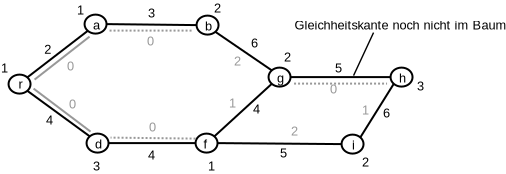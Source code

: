 <?xml version="1.0" encoding="UTF-8"?>
<dia:diagram xmlns:dia="http://www.lysator.liu.se/~alla/dia/"><dia:layer name="Hintergrund" visible="true"><dia:object type="Standard - Ellipse" version="0" id="O0"><dia:attribute name="obj_pos"><dia:point val="3.45,5.65"/></dia:attribute><dia:attribute name="obj_bb"><dia:rectangle val="3.4,5.6;4.6,6.65"/></dia:attribute><dia:attribute name="elem_corner"><dia:point val="3.45,5.65"/></dia:attribute><dia:attribute name="elem_width"><dia:real val="1.1"/></dia:attribute><dia:attribute name="elem_height"><dia:real val="0.95"/></dia:attribute></dia:object><dia:object type="Standard - Text" version="0" id="O1"><dia:attribute name="obj_pos"><dia:point val="4.05,6.35"/></dia:attribute><dia:attribute name="obj_bb"><dia:rectangle val="3.95,5.75;4.15,6.75"/></dia:attribute><dia:attribute name="text"><dia:composite type="text"><dia:attribute name="string"><dia:string>#r#</dia:string></dia:attribute><dia:attribute name="font"><dia:font family="arial" style="0" name="Helvetica"/></dia:attribute><dia:attribute name="height"><dia:real val="0.8"/></dia:attribute><dia:attribute name="pos"><dia:point val="4.05,6.35"/></dia:attribute><dia:attribute name="color"><dia:color val="#000000"/></dia:attribute><dia:attribute name="alignment"><dia:enum val="1"/></dia:attribute></dia:composite></dia:attribute></dia:object><dia:object type="Standard - Ellipse" version="0" id="O2"><dia:attribute name="obj_pos"><dia:point val="7.25,2.65"/></dia:attribute><dia:attribute name="obj_bb"><dia:rectangle val="7.2,2.6;8.4,3.65"/></dia:attribute><dia:attribute name="elem_corner"><dia:point val="7.25,2.65"/></dia:attribute><dia:attribute name="elem_width"><dia:real val="1.1"/></dia:attribute><dia:attribute name="elem_height"><dia:real val="0.95"/></dia:attribute></dia:object><dia:object type="Standard - Text" version="0" id="O3"><dia:attribute name="obj_pos"><dia:point val="7.85,3.4"/></dia:attribute><dia:attribute name="obj_bb"><dia:rectangle val="7.675,2.8;8.025,3.8"/></dia:attribute><dia:attribute name="text"><dia:composite type="text"><dia:attribute name="string"><dia:string>#a#</dia:string></dia:attribute><dia:attribute name="font"><dia:font family="arial" style="0" name="Helvetica"/></dia:attribute><dia:attribute name="height"><dia:real val="0.8"/></dia:attribute><dia:attribute name="pos"><dia:point val="7.85,3.4"/></dia:attribute><dia:attribute name="color"><dia:color val="#000000"/></dia:attribute><dia:attribute name="alignment"><dia:enum val="1"/></dia:attribute></dia:composite></dia:attribute></dia:object><dia:object type="Standard - Ellipse" version="0" id="O4"><dia:attribute name="obj_pos"><dia:point val="7.35,8.6"/></dia:attribute><dia:attribute name="obj_bb"><dia:rectangle val="7.3,8.55;8.5,9.6"/></dia:attribute><dia:attribute name="elem_corner"><dia:point val="7.35,8.6"/></dia:attribute><dia:attribute name="elem_width"><dia:real val="1.1"/></dia:attribute><dia:attribute name="elem_height"><dia:real val="0.95"/></dia:attribute></dia:object><dia:object type="Standard - Text" version="0" id="O5"><dia:attribute name="obj_pos"><dia:point val="7.95,9.35"/></dia:attribute><dia:attribute name="obj_bb"><dia:rectangle val="7.775,8.75;8.125,9.75"/></dia:attribute><dia:attribute name="text"><dia:composite type="text"><dia:attribute name="string"><dia:string>#d#</dia:string></dia:attribute><dia:attribute name="font"><dia:font family="arial" style="0" name="Helvetica"/></dia:attribute><dia:attribute name="height"><dia:real val="0.8"/></dia:attribute><dia:attribute name="pos"><dia:point val="7.95,9.35"/></dia:attribute><dia:attribute name="color"><dia:color val="#000000"/></dia:attribute><dia:attribute name="alignment"><dia:enum val="1"/></dia:attribute></dia:composite></dia:attribute></dia:object><dia:object type="Standard - Ellipse" version="0" id="O6"><dia:attribute name="obj_pos"><dia:point val="12.85,2.7"/></dia:attribute><dia:attribute name="obj_bb"><dia:rectangle val="12.8,2.65;14,3.7"/></dia:attribute><dia:attribute name="elem_corner"><dia:point val="12.85,2.7"/></dia:attribute><dia:attribute name="elem_width"><dia:real val="1.1"/></dia:attribute><dia:attribute name="elem_height"><dia:real val="0.95"/></dia:attribute></dia:object><dia:object type="Standard - Text" version="0" id="O7"><dia:attribute name="obj_pos"><dia:point val="13.45,3.45"/></dia:attribute><dia:attribute name="obj_bb"><dia:rectangle val="13.275,2.85;13.625,3.85"/></dia:attribute><dia:attribute name="text"><dia:composite type="text"><dia:attribute name="string"><dia:string>#b#</dia:string></dia:attribute><dia:attribute name="font"><dia:font family="arial" style="0" name="Helvetica"/></dia:attribute><dia:attribute name="height"><dia:real val="0.8"/></dia:attribute><dia:attribute name="pos"><dia:point val="13.45,3.45"/></dia:attribute><dia:attribute name="color"><dia:color val="#000000"/></dia:attribute><dia:attribute name="alignment"><dia:enum val="1"/></dia:attribute></dia:composite></dia:attribute></dia:object><dia:object type="Standard - Ellipse" version="0" id="O8"><dia:attribute name="obj_pos"><dia:point val="12.8,8.6"/></dia:attribute><dia:attribute name="obj_bb"><dia:rectangle val="12.75,8.55;13.95,9.6"/></dia:attribute><dia:attribute name="elem_corner"><dia:point val="12.8,8.6"/></dia:attribute><dia:attribute name="elem_width"><dia:real val="1.1"/></dia:attribute><dia:attribute name="elem_height"><dia:real val="0.95"/></dia:attribute></dia:object><dia:object type="Standard - Text" version="0" id="O9"><dia:attribute name="obj_pos"><dia:point val="13.3,9.35"/></dia:attribute><dia:attribute name="obj_bb"><dia:rectangle val="13.225,8.75;13.375,9.75"/></dia:attribute><dia:attribute name="text"><dia:composite type="text"><dia:attribute name="string"><dia:string>#f#</dia:string></dia:attribute><dia:attribute name="font"><dia:font family="arial" style="0" name="Helvetica"/></dia:attribute><dia:attribute name="height"><dia:real val="0.8"/></dia:attribute><dia:attribute name="pos"><dia:point val="13.3,9.35"/></dia:attribute><dia:attribute name="color"><dia:color val="#000000"/></dia:attribute><dia:attribute name="alignment"><dia:enum val="1"/></dia:attribute></dia:composite></dia:attribute></dia:object><dia:object type="Standard - Ellipse" version="0" id="O10"><dia:attribute name="obj_pos"><dia:point val="16.45,5.3"/></dia:attribute><dia:attribute name="obj_bb"><dia:rectangle val="16.4,5.25;17.6,6.3"/></dia:attribute><dia:attribute name="elem_corner"><dia:point val="16.45,5.3"/></dia:attribute><dia:attribute name="elem_width"><dia:real val="1.1"/></dia:attribute><dia:attribute name="elem_height"><dia:real val="0.95"/></dia:attribute></dia:object><dia:object type="Standard - Text" version="0" id="O11"><dia:attribute name="obj_pos"><dia:point val="17.05,6.05"/></dia:attribute><dia:attribute name="obj_bb"><dia:rectangle val="16.875,5.45;17.225,6.45"/></dia:attribute><dia:attribute name="text"><dia:composite type="text"><dia:attribute name="string"><dia:string>#g#</dia:string></dia:attribute><dia:attribute name="font"><dia:font family="arial" style="0" name="Helvetica"/></dia:attribute><dia:attribute name="height"><dia:real val="0.8"/></dia:attribute><dia:attribute name="pos"><dia:point val="17.05,6.05"/></dia:attribute><dia:attribute name="color"><dia:color val="#000000"/></dia:attribute><dia:attribute name="alignment"><dia:enum val="1"/></dia:attribute></dia:composite></dia:attribute></dia:object><dia:object type="Standard - Ellipse" version="0" id="O12"><dia:attribute name="obj_pos"><dia:point val="22.55,5.3"/></dia:attribute><dia:attribute name="obj_bb"><dia:rectangle val="22.5,5.25;23.7,6.3"/></dia:attribute><dia:attribute name="elem_corner"><dia:point val="22.55,5.3"/></dia:attribute><dia:attribute name="elem_width"><dia:real val="1.1"/></dia:attribute><dia:attribute name="elem_height"><dia:real val="0.95"/></dia:attribute></dia:object><dia:object type="Standard - Text" version="0" id="O13"><dia:attribute name="obj_pos"><dia:point val="23.15,6.05"/></dia:attribute><dia:attribute name="obj_bb"><dia:rectangle val="22.975,5.45;23.325,6.45"/></dia:attribute><dia:attribute name="text"><dia:composite type="text"><dia:attribute name="string"><dia:string>#h#</dia:string></dia:attribute><dia:attribute name="font"><dia:font family="arial" style="0" name="Helvetica"/></dia:attribute><dia:attribute name="height"><dia:real val="0.8"/></dia:attribute><dia:attribute name="pos"><dia:point val="23.15,6.05"/></dia:attribute><dia:attribute name="color"><dia:color val="#000000"/></dia:attribute><dia:attribute name="alignment"><dia:enum val="1"/></dia:attribute></dia:composite></dia:attribute></dia:object><dia:object type="Standard - Ellipse" version="0" id="O14"><dia:attribute name="obj_pos"><dia:point val="20.1,8.65"/></dia:attribute><dia:attribute name="obj_bb"><dia:rectangle val="20.05,8.6;21.25,9.65"/></dia:attribute><dia:attribute name="elem_corner"><dia:point val="20.1,8.65"/></dia:attribute><dia:attribute name="elem_width"><dia:real val="1.1"/></dia:attribute><dia:attribute name="elem_height"><dia:real val="0.95"/></dia:attribute></dia:object><dia:object type="Standard - Text" version="0" id="O15"><dia:attribute name="obj_pos"><dia:point val="20.7,9.4"/></dia:attribute><dia:attribute name="obj_bb"><dia:rectangle val="20.625,8.8;20.775,9.8"/></dia:attribute><dia:attribute name="text"><dia:composite type="text"><dia:attribute name="string"><dia:string>#i#</dia:string></dia:attribute><dia:attribute name="font"><dia:font family="arial" style="0" name="Helvetica"/></dia:attribute><dia:attribute name="height"><dia:real val="0.8"/></dia:attribute><dia:attribute name="pos"><dia:point val="20.7,9.4"/></dia:attribute><dia:attribute name="color"><dia:color val="#000000"/></dia:attribute><dia:attribute name="alignment"><dia:enum val="1"/></dia:attribute></dia:composite></dia:attribute></dia:object><dia:object type="Standard - Line" version="0" id="O16"><dia:attribute name="obj_pos"><dia:point val="4.389,5.789"/></dia:attribute><dia:attribute name="obj_bb"><dia:rectangle val="4.319,3.391;7.481,5.859"/></dia:attribute><dia:attribute name="conn_endpoints"><dia:point val="4.389,5.789"/><dia:point val="7.411,3.461"/></dia:attribute><dia:attribute name="numcp"><dia:int val="1"/></dia:attribute><dia:connections><dia:connection handle="0" to="O0" connection="2"/><dia:connection handle="1" to="O2" connection="5"/></dia:connections></dia:object><dia:object type="Standard - Line" version="0" id="O17"><dia:attribute name="obj_pos"><dia:point val="4.389,6.461"/></dia:attribute><dia:attribute name="obj_bb"><dia:rectangle val="4.319,6.391;7.581,8.809"/></dia:attribute><dia:attribute name="conn_endpoints"><dia:point val="4.389,6.461"/><dia:point val="7.511,8.739"/></dia:attribute><dia:attribute name="numcp"><dia:int val="1"/></dia:attribute><dia:connections><dia:connection handle="0" to="O0" connection="7"/><dia:connection handle="1" to="O4" connection="0"/></dia:connections></dia:object><dia:object type="Standard - Line" version="0" id="O18"><dia:attribute name="obj_pos"><dia:point val="8.45,9.075"/></dia:attribute><dia:attribute name="obj_bb"><dia:rectangle val="8.4,9.025;12.85,9.125"/></dia:attribute><dia:attribute name="conn_endpoints"><dia:point val="8.45,9.075"/><dia:point val="12.8,9.075"/></dia:attribute><dia:attribute name="numcp"><dia:int val="1"/></dia:attribute><dia:connections><dia:connection handle="0" to="O4" connection="4"/><dia:connection handle="1" to="O8" connection="3"/></dia:connections></dia:object><dia:object type="Standard - Line" version="0" id="O19"><dia:attribute name="obj_pos"><dia:point val="8.35,3.125"/></dia:attribute><dia:attribute name="obj_bb"><dia:rectangle val="8.299,3.074;12.901,3.226"/></dia:attribute><dia:attribute name="conn_endpoints"><dia:point val="8.35,3.125"/><dia:point val="12.85,3.175"/></dia:attribute><dia:attribute name="numcp"><dia:int val="1"/></dia:attribute><dia:connections><dia:connection handle="0" to="O2" connection="4"/><dia:connection handle="1" to="O6" connection="3"/></dia:connections></dia:object><dia:object type="Standard - Line" version="0" id="O20"><dia:attribute name="obj_pos"><dia:point val="13.789,3.511"/></dia:attribute><dia:attribute name="obj_bb"><dia:rectangle val="13.719,3.441;16.681,5.509"/></dia:attribute><dia:attribute name="conn_endpoints"><dia:point val="13.789,3.511"/><dia:point val="16.611,5.439"/></dia:attribute><dia:attribute name="numcp"><dia:int val="1"/></dia:attribute><dia:connections><dia:connection handle="0" to="O6" connection="7"/><dia:connection handle="1" to="O10" connection="0"/></dia:connections></dia:object><dia:object type="Standard - Line" version="0" id="O21"><dia:attribute name="obj_pos"><dia:point val="13.739,8.739"/></dia:attribute><dia:attribute name="obj_bb"><dia:rectangle val="13.668,6.04;16.682,8.81"/></dia:attribute><dia:attribute name="conn_endpoints"><dia:point val="13.739,8.739"/><dia:point val="16.611,6.111"/></dia:attribute><dia:attribute name="numcp"><dia:int val="1"/></dia:attribute><dia:connections><dia:connection handle="0" to="O8" connection="2"/><dia:connection handle="1" to="O10" connection="5"/></dia:connections></dia:object><dia:object type="Standard - Line" version="0" id="O22"><dia:attribute name="obj_pos"><dia:point val="17.55,5.775"/></dia:attribute><dia:attribute name="obj_bb"><dia:rectangle val="17.5,5.725;22.6,5.825"/></dia:attribute><dia:attribute name="conn_endpoints"><dia:point val="17.55,5.775"/><dia:point val="22.55,5.775"/></dia:attribute><dia:attribute name="numcp"><dia:int val="1"/></dia:attribute><dia:connections><dia:connection handle="0" to="O10" connection="4"/><dia:connection handle="1" to="O12" connection="3"/></dia:connections></dia:object><dia:object type="Standard - Line" version="0" id="O23"><dia:attribute name="obj_pos"><dia:point val="13.9,9.075"/></dia:attribute><dia:attribute name="obj_bb"><dia:rectangle val="13.85,9.025;20.15,9.175"/></dia:attribute><dia:attribute name="conn_endpoints"><dia:point val="13.9,9.075"/><dia:point val="20.1,9.125"/></dia:attribute><dia:attribute name="numcp"><dia:int val="1"/></dia:attribute><dia:connections><dia:connection handle="0" to="O8" connection="4"/><dia:connection handle="1" to="O14" connection="3"/></dia:connections></dia:object><dia:object type="Standard - Line" version="0" id="O24"><dia:attribute name="obj_pos"><dia:point val="21.039,8.789"/></dia:attribute><dia:attribute name="obj_bb"><dia:rectangle val="20.97,6.042;22.78,8.858"/></dia:attribute><dia:attribute name="conn_endpoints"><dia:point val="21.039,8.789"/><dia:point val="22.711,6.111"/></dia:attribute><dia:attribute name="numcp"><dia:int val="1"/></dia:attribute><dia:connections><dia:connection handle="0" to="O14" connection="2"/><dia:connection handle="1" to="O12" connection="5"/></dia:connections></dia:object><dia:object type="Standard - Text" version="0" id="O25"><dia:attribute name="obj_pos"><dia:point val="3.25,5.55"/></dia:attribute><dia:attribute name="obj_bb"><dia:rectangle val="3.075,4.95;3.425,5.95"/></dia:attribute><dia:attribute name="text"><dia:composite type="text"><dia:attribute name="string"><dia:string>#1#</dia:string></dia:attribute><dia:attribute name="font"><dia:font family="arial" style="0" name="Helvetica"/></dia:attribute><dia:attribute name="height"><dia:real val="0.8"/></dia:attribute><dia:attribute name="pos"><dia:point val="3.25,5.55"/></dia:attribute><dia:attribute name="color"><dia:color val="#000000"/></dia:attribute><dia:attribute name="alignment"><dia:enum val="1"/></dia:attribute></dia:composite></dia:attribute></dia:object><dia:object type="Standard - Text" version="0" id="O26"><dia:attribute name="obj_pos"><dia:point val="5.406,4.613"/></dia:attribute><dia:attribute name="obj_bb"><dia:rectangle val="5.231,4.013;5.581,5.013"/></dia:attribute><dia:attribute name="text"><dia:composite type="text"><dia:attribute name="string"><dia:string>#2#</dia:string></dia:attribute><dia:attribute name="font"><dia:font family="arial" style="0" name="Helvetica"/></dia:attribute><dia:attribute name="height"><dia:real val="0.8"/></dia:attribute><dia:attribute name="pos"><dia:point val="5.406,4.613"/></dia:attribute><dia:attribute name="color"><dia:color val="#000000"/></dia:attribute><dia:attribute name="alignment"><dia:enum val="1"/></dia:attribute></dia:composite></dia:attribute></dia:object><dia:object type="Standard - Text" version="0" id="O27"><dia:attribute name="obj_pos"><dia:point val="5.5,8.15"/></dia:attribute><dia:attribute name="obj_bb"><dia:rectangle val="5.325,7.55;5.675,8.55"/></dia:attribute><dia:attribute name="text"><dia:composite type="text"><dia:attribute name="string"><dia:string>#4#</dia:string></dia:attribute><dia:attribute name="font"><dia:font family="arial" style="0" name="Helvetica"/></dia:attribute><dia:attribute name="height"><dia:real val="0.8"/></dia:attribute><dia:attribute name="pos"><dia:point val="5.5,8.15"/></dia:attribute><dia:attribute name="color"><dia:color val="#000000"/></dia:attribute><dia:attribute name="alignment"><dia:enum val="1"/></dia:attribute></dia:composite></dia:attribute></dia:object><dia:object type="Standard - Text" version="0" id="O28"><dia:attribute name="obj_pos"><dia:point val="7.85,10.45"/></dia:attribute><dia:attribute name="obj_bb"><dia:rectangle val="7.675,9.85;8.025,10.85"/></dia:attribute><dia:attribute name="text"><dia:composite type="text"><dia:attribute name="string"><dia:string>#3#</dia:string></dia:attribute><dia:attribute name="font"><dia:font family="arial" style="0" name="Helvetica"/></dia:attribute><dia:attribute name="height"><dia:real val="0.8"/></dia:attribute><dia:attribute name="pos"><dia:point val="7.85,10.45"/></dia:attribute><dia:attribute name="color"><dia:color val="#000000"/></dia:attribute><dia:attribute name="alignment"><dia:enum val="1"/></dia:attribute></dia:composite></dia:attribute></dia:object><dia:object type="Standard - Text" version="0" id="O29"><dia:attribute name="obj_pos"><dia:point val="7.05,2.65"/></dia:attribute><dia:attribute name="obj_bb"><dia:rectangle val="6.875,2.05;7.225,3.05"/></dia:attribute><dia:attribute name="text"><dia:composite type="text"><dia:attribute name="string"><dia:string>#1#</dia:string></dia:attribute><dia:attribute name="font"><dia:font family="arial" style="0" name="Helvetica"/></dia:attribute><dia:attribute name="height"><dia:real val="0.8"/></dia:attribute><dia:attribute name="pos"><dia:point val="7.05,2.65"/></dia:attribute><dia:attribute name="color"><dia:color val="#000000"/></dia:attribute><dia:attribute name="alignment"><dia:enum val="1"/></dia:attribute></dia:composite></dia:attribute></dia:object><dia:object type="Standard - Text" version="0" id="O30"><dia:attribute name="obj_pos"><dia:point val="13.9,2.55"/></dia:attribute><dia:attribute name="obj_bb"><dia:rectangle val="13.725,1.95;14.075,2.95"/></dia:attribute><dia:attribute name="text"><dia:composite type="text"><dia:attribute name="string"><dia:string>#2#</dia:string></dia:attribute><dia:attribute name="font"><dia:font family="arial" style="0" name="Helvetica"/></dia:attribute><dia:attribute name="height"><dia:real val="0.8"/></dia:attribute><dia:attribute name="pos"><dia:point val="13.9,2.55"/></dia:attribute><dia:attribute name="color"><dia:color val="#000000"/></dia:attribute><dia:attribute name="alignment"><dia:enum val="1"/></dia:attribute></dia:composite></dia:attribute></dia:object><dia:object type="Standard - Text" version="0" id="O31"><dia:attribute name="obj_pos"><dia:point val="15.75,4.3"/></dia:attribute><dia:attribute name="obj_bb"><dia:rectangle val="15.575,3.7;15.925,4.7"/></dia:attribute><dia:attribute name="text"><dia:composite type="text"><dia:attribute name="string"><dia:string>#6#</dia:string></dia:attribute><dia:attribute name="font"><dia:font family="arial" style="0" name="Helvetica"/></dia:attribute><dia:attribute name="height"><dia:real val="0.8"/></dia:attribute><dia:attribute name="pos"><dia:point val="15.75,4.3"/></dia:attribute><dia:attribute name="color"><dia:color val="#000000"/></dia:attribute><dia:attribute name="alignment"><dia:enum val="1"/></dia:attribute></dia:composite></dia:attribute></dia:object><dia:object type="Standard - Text" version="0" id="O32"><dia:attribute name="obj_pos"><dia:point val="13.6,10.45"/></dia:attribute><dia:attribute name="obj_bb"><dia:rectangle val="13.425,9.85;13.775,10.85"/></dia:attribute><dia:attribute name="text"><dia:composite type="text"><dia:attribute name="string"><dia:string>#1#</dia:string></dia:attribute><dia:attribute name="font"><dia:font family="arial" style="0" name="Helvetica"/></dia:attribute><dia:attribute name="height"><dia:real val="0.8"/></dia:attribute><dia:attribute name="pos"><dia:point val="13.6,10.45"/></dia:attribute><dia:attribute name="color"><dia:color val="#000000"/></dia:attribute><dia:attribute name="alignment"><dia:enum val="1"/></dia:attribute></dia:composite></dia:attribute></dia:object><dia:object type="Standard - Text" version="0" id="O33"><dia:attribute name="obj_pos"><dia:point val="10.6,9.9"/></dia:attribute><dia:attribute name="obj_bb"><dia:rectangle val="10.425,9.3;10.775,10.3"/></dia:attribute><dia:attribute name="text"><dia:composite type="text"><dia:attribute name="string"><dia:string>#4#</dia:string></dia:attribute><dia:attribute name="font"><dia:font family="arial" style="0" name="Helvetica"/></dia:attribute><dia:attribute name="height"><dia:real val="0.8"/></dia:attribute><dia:attribute name="pos"><dia:point val="10.6,9.9"/></dia:attribute><dia:attribute name="color"><dia:color val="#000000"/></dia:attribute><dia:attribute name="alignment"><dia:enum val="1"/></dia:attribute></dia:composite></dia:attribute></dia:object><dia:object type="Standard - Text" version="0" id="O34"><dia:attribute name="obj_pos"><dia:point val="15.85,7.6"/></dia:attribute><dia:attribute name="obj_bb"><dia:rectangle val="15.675,7;16.025,8"/></dia:attribute><dia:attribute name="text"><dia:composite type="text"><dia:attribute name="string"><dia:string>#4#</dia:string></dia:attribute><dia:attribute name="font"><dia:font family="arial" style="0" name="Helvetica"/></dia:attribute><dia:attribute name="height"><dia:real val="0.8"/></dia:attribute><dia:attribute name="pos"><dia:point val="15.85,7.6"/></dia:attribute><dia:attribute name="color"><dia:color val="#000000"/></dia:attribute><dia:attribute name="alignment"><dia:enum val="1"/></dia:attribute></dia:composite></dia:attribute></dia:object><dia:object type="Standard - Text" version="0" id="O35"><dia:attribute name="obj_pos"><dia:point val="17.2,9.8"/></dia:attribute><dia:attribute name="obj_bb"><dia:rectangle val="17.025,9.2;17.375,10.2"/></dia:attribute><dia:attribute name="text"><dia:composite type="text"><dia:attribute name="string"><dia:string>#5#</dia:string></dia:attribute><dia:attribute name="font"><dia:font family="arial" style="0" name="Helvetica"/></dia:attribute><dia:attribute name="height"><dia:real val="0.8"/></dia:attribute><dia:attribute name="pos"><dia:point val="17.2,9.8"/></dia:attribute><dia:attribute name="color"><dia:color val="#000000"/></dia:attribute><dia:attribute name="alignment"><dia:enum val="1"/></dia:attribute></dia:composite></dia:attribute></dia:object><dia:object type="Standard - Text" version="0" id="O36"><dia:attribute name="obj_pos"><dia:point val="21.3,10.25"/></dia:attribute><dia:attribute name="obj_bb"><dia:rectangle val="21.125,9.65;21.475,10.65"/></dia:attribute><dia:attribute name="text"><dia:composite type="text"><dia:attribute name="string"><dia:string>#2#</dia:string></dia:attribute><dia:attribute name="font"><dia:font family="arial" style="0" name="Helvetica"/></dia:attribute><dia:attribute name="height"><dia:real val="0.8"/></dia:attribute><dia:attribute name="pos"><dia:point val="21.3,10.25"/></dia:attribute><dia:attribute name="color"><dia:color val="#000000"/></dia:attribute><dia:attribute name="alignment"><dia:enum val="1"/></dia:attribute></dia:composite></dia:attribute></dia:object><dia:object type="Standard - Text" version="0" id="O37"><dia:attribute name="obj_pos"><dia:point val="24.05,6.45"/></dia:attribute><dia:attribute name="obj_bb"><dia:rectangle val="23.875,5.85;24.225,6.85"/></dia:attribute><dia:attribute name="text"><dia:composite type="text"><dia:attribute name="string"><dia:string>#3#</dia:string></dia:attribute><dia:attribute name="font"><dia:font family="arial" style="0" name="Helvetica"/></dia:attribute><dia:attribute name="height"><dia:real val="0.8"/></dia:attribute><dia:attribute name="pos"><dia:point val="24.05,6.45"/></dia:attribute><dia:attribute name="color"><dia:color val="#000000"/></dia:attribute><dia:attribute name="alignment"><dia:enum val="1"/></dia:attribute></dia:composite></dia:attribute></dia:object><dia:object type="Standard - Text" version="0" id="O38"><dia:attribute name="obj_pos"><dia:point val="22.35,7.8"/></dia:attribute><dia:attribute name="obj_bb"><dia:rectangle val="22.175,7.2;22.525,8.2"/></dia:attribute><dia:attribute name="text"><dia:composite type="text"><dia:attribute name="string"><dia:string>#6#</dia:string></dia:attribute><dia:attribute name="font"><dia:font family="arial" style="0" name="Helvetica"/></dia:attribute><dia:attribute name="height"><dia:real val="0.8"/></dia:attribute><dia:attribute name="pos"><dia:point val="22.35,7.8"/></dia:attribute><dia:attribute name="color"><dia:color val="#000000"/></dia:attribute><dia:attribute name="alignment"><dia:enum val="1"/></dia:attribute></dia:composite></dia:attribute></dia:object><dia:object type="Standard - Text" version="0" id="O39"><dia:attribute name="obj_pos"><dia:point val="19.95,5.55"/></dia:attribute><dia:attribute name="obj_bb"><dia:rectangle val="19.775,4.95;20.125,5.95"/></dia:attribute><dia:attribute name="text"><dia:composite type="text"><dia:attribute name="string"><dia:string>#5#</dia:string></dia:attribute><dia:attribute name="font"><dia:font family="arial" style="0" name="Helvetica"/></dia:attribute><dia:attribute name="height"><dia:real val="0.8"/></dia:attribute><dia:attribute name="pos"><dia:point val="19.95,5.55"/></dia:attribute><dia:attribute name="color"><dia:color val="#000000"/></dia:attribute><dia:attribute name="alignment"><dia:enum val="1"/></dia:attribute></dia:composite></dia:attribute></dia:object><dia:object type="Standard - Text" version="0" id="O40"><dia:attribute name="obj_pos"><dia:point val="17.4,5"/></dia:attribute><dia:attribute name="obj_bb"><dia:rectangle val="17.225,4.4;17.575,5.4"/></dia:attribute><dia:attribute name="text"><dia:composite type="text"><dia:attribute name="string"><dia:string>#2#</dia:string></dia:attribute><dia:attribute name="font"><dia:font family="arial" style="0" name="Helvetica"/></dia:attribute><dia:attribute name="height"><dia:real val="0.8"/></dia:attribute><dia:attribute name="pos"><dia:point val="17.4,5"/></dia:attribute><dia:attribute name="color"><dia:color val="#000000"/></dia:attribute><dia:attribute name="alignment"><dia:enum val="1"/></dia:attribute></dia:composite></dia:attribute></dia:object><dia:object type="Standard - Text" version="0" id="O41"><dia:attribute name="obj_pos"><dia:point val="10.6,2.8"/></dia:attribute><dia:attribute name="obj_bb"><dia:rectangle val="10.425,2.2;10.775,3.2"/></dia:attribute><dia:attribute name="text"><dia:composite type="text"><dia:attribute name="string"><dia:string>#3#</dia:string></dia:attribute><dia:attribute name="font"><dia:font family="arial" style="0" name="Helvetica"/></dia:attribute><dia:attribute name="height"><dia:real val="0.8"/></dia:attribute><dia:attribute name="pos"><dia:point val="10.6,2.8"/></dia:attribute><dia:attribute name="color"><dia:color val="#000000"/></dia:attribute><dia:attribute name="alignment"><dia:enum val="1"/></dia:attribute></dia:composite></dia:attribute></dia:object><dia:object type="Standard - Line" version="0" id="O42"><dia:attribute name="obj_pos"><dia:point val="4.7,6.35"/></dia:attribute><dia:attribute name="obj_bb"><dia:rectangle val="4.63,6.28;7.62,8.57"/></dia:attribute><dia:attribute name="conn_endpoints"><dia:point val="4.7,6.35"/><dia:point val="7.55,8.5"/></dia:attribute><dia:attribute name="numcp"><dia:int val="1"/></dia:attribute><dia:attribute name="line_color"><dia:color val="#989898"/></dia:attribute></dia:object><dia:object type="Standard - Line" version="0" id="O43"><dia:attribute name="obj_pos"><dia:point val="4.75,5.9"/></dia:attribute><dia:attribute name="obj_bb"><dia:rectangle val="4.68,3.68;7.57,5.97"/></dia:attribute><dia:attribute name="conn_endpoints"><dia:point val="4.75,5.9"/><dia:point val="7.5,3.75"/></dia:attribute><dia:attribute name="numcp"><dia:int val="1"/></dia:attribute><dia:attribute name="line_color"><dia:color val="#989898"/></dia:attribute></dia:object><dia:object type="Standard - Line" version="0" id="O44"><dia:attribute name="obj_pos"><dia:point val="8.5,3.45"/></dia:attribute><dia:attribute name="obj_bb"><dia:rectangle val="8.45,3.4;12.65,3.5"/></dia:attribute><dia:attribute name="conn_endpoints"><dia:point val="8.5,3.45"/><dia:point val="12.6,3.45"/></dia:attribute><dia:attribute name="numcp"><dia:int val="1"/></dia:attribute><dia:attribute name="line_color"><dia:color val="#989898"/></dia:attribute><dia:attribute name="line_style"><dia:enum val="4"/></dia:attribute></dia:object><dia:object type="Standard - Line" version="0" id="O45"><dia:attribute name="obj_pos"><dia:point val="12.8,8.85"/></dia:attribute><dia:attribute name="obj_bb"><dia:rectangle val="8.499,8.749;12.851,8.901"/></dia:attribute><dia:attribute name="conn_endpoints"><dia:point val="12.8,8.85"/><dia:point val="8.55,8.8"/></dia:attribute><dia:attribute name="numcp"><dia:int val="1"/></dia:attribute><dia:attribute name="line_color"><dia:color val="#989898"/></dia:attribute><dia:attribute name="line_style"><dia:enum val="4"/></dia:attribute></dia:object><dia:object type="Standard - Text" version="0" id="O46"><dia:attribute name="obj_pos"><dia:point val="6.65,7.35"/></dia:attribute><dia:attribute name="obj_bb"><dia:rectangle val="6.475,6.75;6.825,7.75"/></dia:attribute><dia:attribute name="text"><dia:composite type="text"><dia:attribute name="string"><dia:string>#0#</dia:string></dia:attribute><dia:attribute name="font"><dia:font family="arial" style="0" name="Helvetica"/></dia:attribute><dia:attribute name="height"><dia:real val="0.8"/></dia:attribute><dia:attribute name="pos"><dia:point val="6.65,7.35"/></dia:attribute><dia:attribute name="color"><dia:color val="#989898"/></dia:attribute><dia:attribute name="alignment"><dia:enum val="1"/></dia:attribute></dia:composite></dia:attribute></dia:object><dia:object type="Standard - Text" version="0" id="O47"><dia:attribute name="obj_pos"><dia:point val="6.55,5.45"/></dia:attribute><dia:attribute name="obj_bb"><dia:rectangle val="6.375,4.85;6.725,5.85"/></dia:attribute><dia:attribute name="text"><dia:composite type="text"><dia:attribute name="string"><dia:string>#0#</dia:string></dia:attribute><dia:attribute name="font"><dia:font family="arial" style="0" name="Helvetica"/></dia:attribute><dia:attribute name="height"><dia:real val="0.8"/></dia:attribute><dia:attribute name="pos"><dia:point val="6.55,5.45"/></dia:attribute><dia:attribute name="color"><dia:color val="#989898"/></dia:attribute><dia:attribute name="alignment"><dia:enum val="1"/></dia:attribute></dia:composite></dia:attribute></dia:object><dia:object type="Standard - Text" version="0" id="O48"><dia:attribute name="obj_pos"><dia:point val="10.55,4.2"/></dia:attribute><dia:attribute name="obj_bb"><dia:rectangle val="10.375,3.6;10.725,4.6"/></dia:attribute><dia:attribute name="text"><dia:composite type="text"><dia:attribute name="string"><dia:string>#0#</dia:string></dia:attribute><dia:attribute name="font"><dia:font family="arial" style="0" name="Helvetica"/></dia:attribute><dia:attribute name="height"><dia:real val="0.8"/></dia:attribute><dia:attribute name="pos"><dia:point val="10.55,4.2"/></dia:attribute><dia:attribute name="color"><dia:color val="#989898"/></dia:attribute><dia:attribute name="alignment"><dia:enum val="1"/></dia:attribute></dia:composite></dia:attribute></dia:object><dia:object type="Standard - Text" version="0" id="O49"><dia:attribute name="obj_pos"><dia:point val="10.65,8.5"/></dia:attribute><dia:attribute name="obj_bb"><dia:rectangle val="10.475,7.9;10.825,8.9"/></dia:attribute><dia:attribute name="text"><dia:composite type="text"><dia:attribute name="string"><dia:string>#0#</dia:string></dia:attribute><dia:attribute name="font"><dia:font family="arial" style="0" name="Helvetica"/></dia:attribute><dia:attribute name="height"><dia:real val="0.8"/></dia:attribute><dia:attribute name="pos"><dia:point val="10.65,8.5"/></dia:attribute><dia:attribute name="color"><dia:color val="#989898"/></dia:attribute><dia:attribute name="alignment"><dia:enum val="1"/></dia:attribute></dia:composite></dia:attribute></dia:object><dia:object type="Standard - Line" version="0" id="O50"><dia:attribute name="obj_pos"><dia:point val="20.7,5.7"/></dia:attribute><dia:attribute name="obj_bb"><dia:rectangle val="20.654,3.503;21.747,5.747"/></dia:attribute><dia:attribute name="conn_endpoints"><dia:point val="20.7,5.7"/><dia:point val="21.7,3.55"/></dia:attribute><dia:attribute name="numcp"><dia:int val="1"/></dia:attribute><dia:attribute name="line_width"><dia:real val="0.07"/></dia:attribute></dia:object><dia:object type="Standard - Text" version="0" id="O51"><dia:attribute name="obj_pos"><dia:point val="23.05,3.4"/></dia:attribute><dia:attribute name="obj_bb"><dia:rectangle val="17.95,2.8;28.15,3.8"/></dia:attribute><dia:attribute name="text"><dia:composite type="text"><dia:attribute name="string"><dia:string>#Gleichheitskante noch nicht im Baum#</dia:string></dia:attribute><dia:attribute name="font"><dia:font family="arial" style="0" name="Helvetica"/></dia:attribute><dia:attribute name="height"><dia:real val="0.8"/></dia:attribute><dia:attribute name="pos"><dia:point val="23.05,3.4"/></dia:attribute><dia:attribute name="color"><dia:color val="#000000"/></dia:attribute><dia:attribute name="alignment"><dia:enum val="1"/></dia:attribute></dia:composite></dia:attribute></dia:object><dia:object type="Standard - Text" version="0" id="O52"><dia:attribute name="obj_pos"><dia:point val="19.7,6.6"/></dia:attribute><dia:attribute name="obj_bb"><dia:rectangle val="19.525,6;19.875,7"/></dia:attribute><dia:attribute name="text"><dia:composite type="text"><dia:attribute name="string"><dia:string>#0#</dia:string></dia:attribute><dia:attribute name="font"><dia:font family="arial" style="0" name="Helvetica"/></dia:attribute><dia:attribute name="height"><dia:real val="0.8"/></dia:attribute><dia:attribute name="pos"><dia:point val="19.7,6.6"/></dia:attribute><dia:attribute name="color"><dia:color val="#989898"/></dia:attribute><dia:attribute name="alignment"><dia:enum val="1"/></dia:attribute></dia:composite></dia:attribute></dia:object><dia:object type="Standard - Text" version="0" id="O53"><dia:attribute name="obj_pos"><dia:point val="21.3,7.65"/></dia:attribute><dia:attribute name="obj_bb"><dia:rectangle val="21.125,7.05;21.475,8.05"/></dia:attribute><dia:attribute name="text"><dia:composite type="text"><dia:attribute name="string"><dia:string>#1#</dia:string></dia:attribute><dia:attribute name="font"><dia:font family="arial" style="0" name="Helvetica"/></dia:attribute><dia:attribute name="height"><dia:real val="0.8"/></dia:attribute><dia:attribute name="pos"><dia:point val="21.3,7.65"/></dia:attribute><dia:attribute name="color"><dia:color val="#989898"/></dia:attribute><dia:attribute name="alignment"><dia:enum val="1"/></dia:attribute></dia:composite></dia:attribute></dia:object><dia:object type="Standard - Text" version="0" id="O54"><dia:attribute name="obj_pos"><dia:point val="17.75,8.7"/></dia:attribute><dia:attribute name="obj_bb"><dia:rectangle val="17.575,8.1;17.925,9.1"/></dia:attribute><dia:attribute name="text"><dia:composite type="text"><dia:attribute name="string"><dia:string>#2#</dia:string></dia:attribute><dia:attribute name="font"><dia:font family="arial" style="0" name="Helvetica"/></dia:attribute><dia:attribute name="height"><dia:real val="0.8"/></dia:attribute><dia:attribute name="pos"><dia:point val="17.75,8.7"/></dia:attribute><dia:attribute name="color"><dia:color val="#989898"/></dia:attribute><dia:attribute name="alignment"><dia:enum val="1"/></dia:attribute></dia:composite></dia:attribute></dia:object><dia:object type="Standard - Text" version="0" id="O55"><dia:attribute name="obj_pos"><dia:point val="14.65,7.3"/></dia:attribute><dia:attribute name="obj_bb"><dia:rectangle val="14.475,6.7;14.825,7.7"/></dia:attribute><dia:attribute name="text"><dia:composite type="text"><dia:attribute name="string"><dia:string>#1#</dia:string></dia:attribute><dia:attribute name="font"><dia:font family="arial" style="0" name="Helvetica"/></dia:attribute><dia:attribute name="height"><dia:real val="0.8"/></dia:attribute><dia:attribute name="pos"><dia:point val="14.65,7.3"/></dia:attribute><dia:attribute name="color"><dia:color val="#989898"/></dia:attribute><dia:attribute name="alignment"><dia:enum val="1"/></dia:attribute></dia:composite></dia:attribute></dia:object><dia:object type="Standard - Text" version="0" id="O56"><dia:attribute name="obj_pos"><dia:point val="14.9,5.2"/></dia:attribute><dia:attribute name="obj_bb"><dia:rectangle val="14.725,4.6;15.075,5.6"/></dia:attribute><dia:attribute name="text"><dia:composite type="text"><dia:attribute name="string"><dia:string>#2#</dia:string></dia:attribute><dia:attribute name="font"><dia:font family="arial" style="0" name="Helvetica"/></dia:attribute><dia:attribute name="height"><dia:real val="0.8"/></dia:attribute><dia:attribute name="pos"><dia:point val="14.9,5.2"/></dia:attribute><dia:attribute name="color"><dia:color val="#989898"/></dia:attribute><dia:attribute name="alignment"><dia:enum val="1"/></dia:attribute></dia:composite></dia:attribute></dia:object><dia:object type="Standard - Line" version="0" id="O57"><dia:attribute name="obj_pos"><dia:point val="17.725,6.1"/></dia:attribute><dia:attribute name="obj_bb"><dia:rectangle val="17.675,6.05;22.425,6.15"/></dia:attribute><dia:attribute name="conn_endpoints"><dia:point val="17.725,6.1"/><dia:point val="22.375,6.1"/></dia:attribute><dia:attribute name="numcp"><dia:int val="1"/></dia:attribute><dia:attribute name="line_color"><dia:color val="#989898"/></dia:attribute><dia:attribute name="line_style"><dia:enum val="4"/></dia:attribute></dia:object></dia:layer></dia:diagram>
